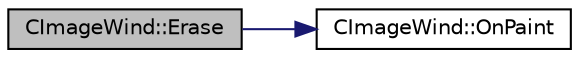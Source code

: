 digraph "CImageWind::Erase"
{
 // LATEX_PDF_SIZE
  edge [fontname="Helvetica",fontsize="10",labelfontname="Helvetica",labelfontsize="10"];
  node [fontname="Helvetica",fontsize="10",shape=record];
  rankdir="LR";
  Node1 [label="CImageWind::Erase",height=0.2,width=0.4,color="black", fillcolor="grey75", style="filled", fontcolor="black",tooltip="画像の削除"];
  Node1 -> Node2 [color="midnightblue",fontsize="10",style="solid",fontname="Helvetica"];
  Node2 [label="CImageWind::OnPaint",height=0.2,width=0.4,color="black", fillcolor="white", style="filled",URL="$class_c_image_wind.html#a92a25e63a400fe2f35e71e913dad63f9",tooltip="描画処理"];
}
